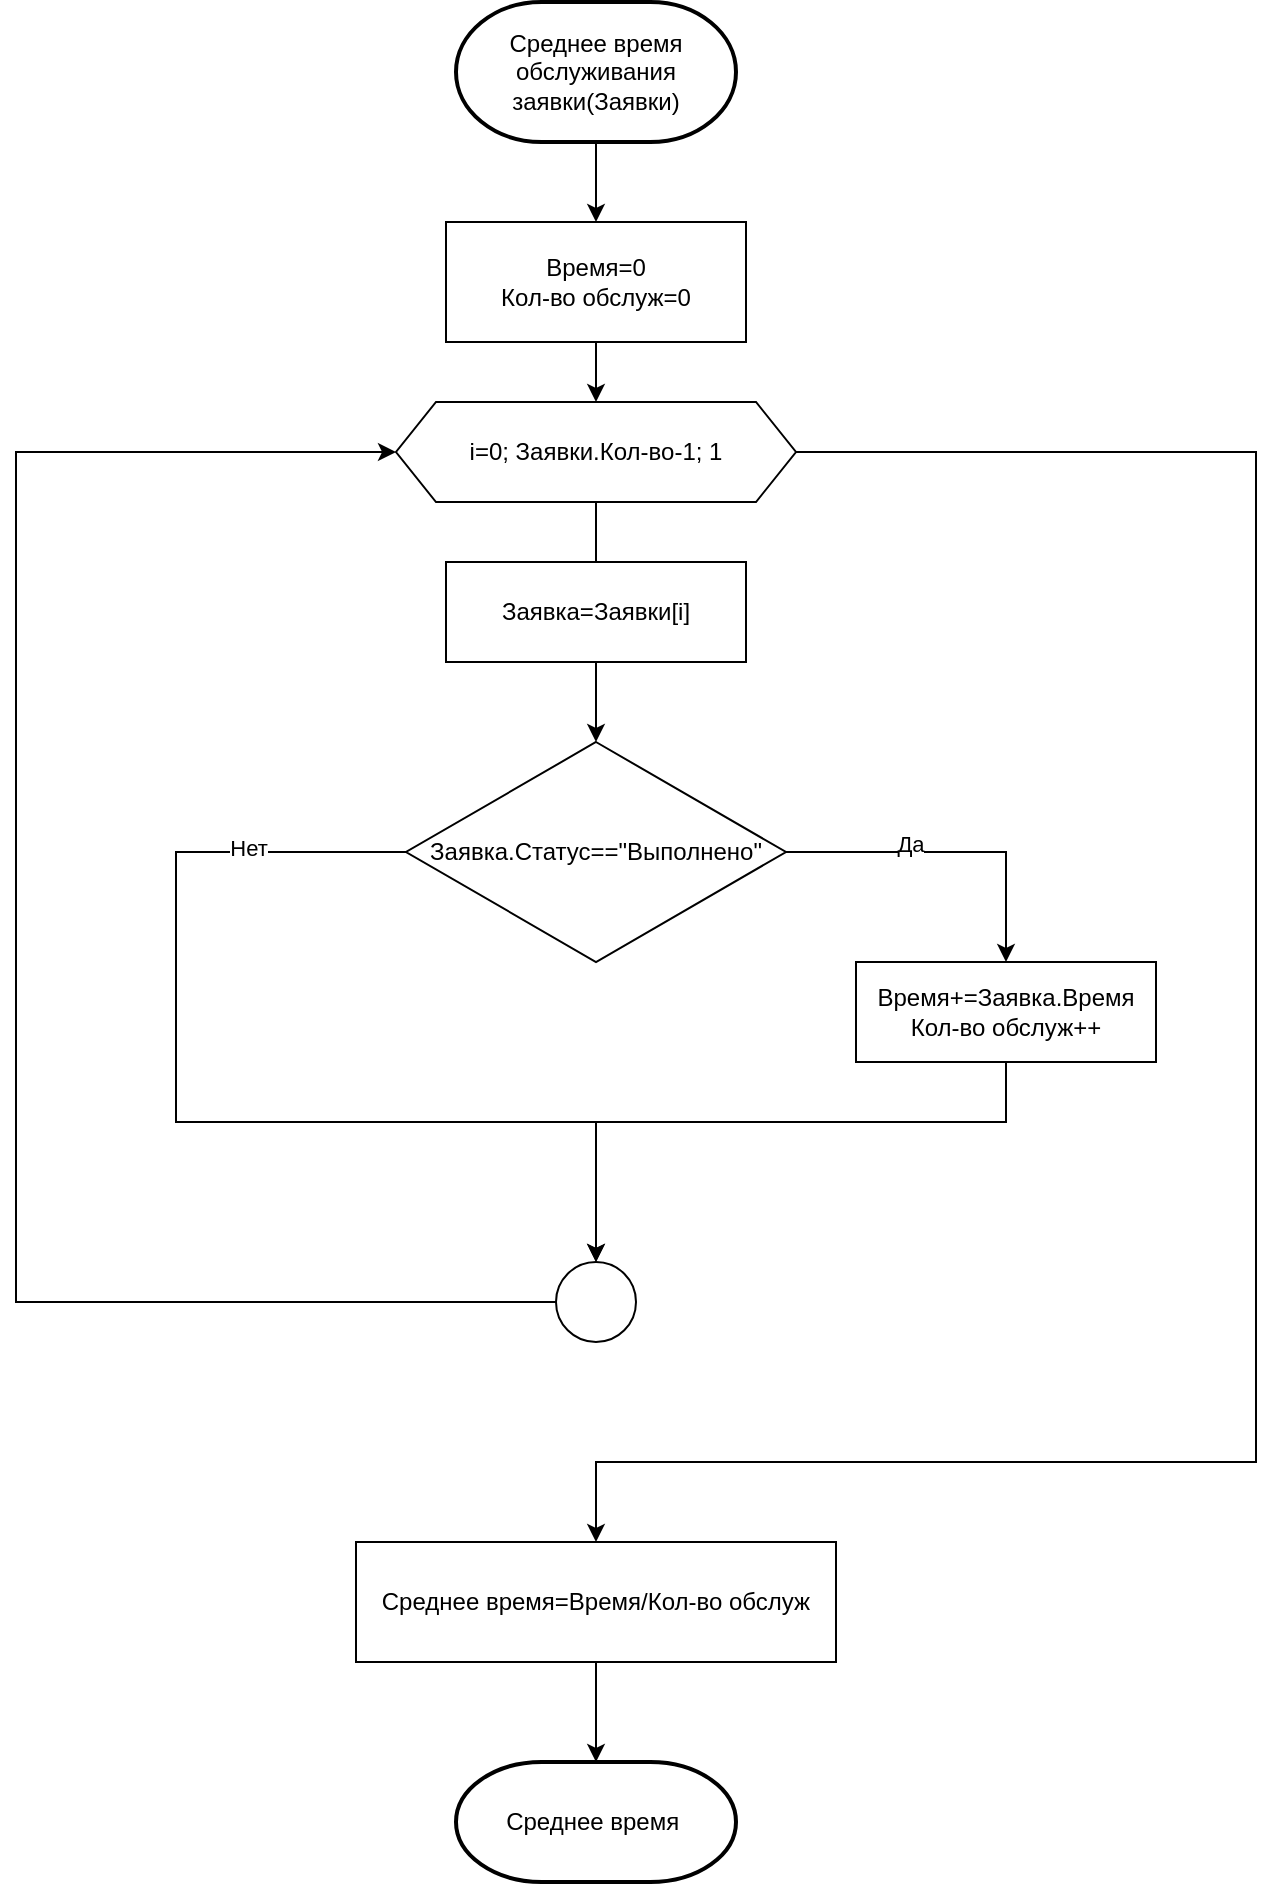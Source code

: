 <mxfile version="24.1.0" type="device">
  <diagram name="Страница — 1" id="TfwzNGXf9ZkAo_aBG58E">
    <mxGraphModel dx="1418" dy="828" grid="1" gridSize="10" guides="1" tooltips="1" connect="1" arrows="1" fold="1" page="1" pageScale="1" pageWidth="827" pageHeight="1169" math="0" shadow="0">
      <root>
        <mxCell id="0" />
        <mxCell id="1" parent="0" />
        <mxCell id="MOySRwI-j8n0uiPoxajm-3" style="edgeStyle=orthogonalEdgeStyle;rounded=0;orthogonalLoop=1;jettySize=auto;html=1;entryX=0.5;entryY=0;entryDx=0;entryDy=0;" parent="1" source="UA9p0fi-77kwcq69qRVt-1" target="MOySRwI-j8n0uiPoxajm-2" edge="1">
          <mxGeometry relative="1" as="geometry" />
        </mxCell>
        <mxCell id="UA9p0fi-77kwcq69qRVt-1" value="Среднее время обслуживания заявки(Заявки)" style="strokeWidth=2;html=1;shape=mxgraph.flowchart.terminator;whiteSpace=wrap;" parent="1" vertex="1">
          <mxGeometry x="310" y="70" width="140" height="70" as="geometry" />
        </mxCell>
        <mxCell id="MOySRwI-j8n0uiPoxajm-5" style="edgeStyle=orthogonalEdgeStyle;rounded=0;orthogonalLoop=1;jettySize=auto;html=1;entryX=0.5;entryY=0;entryDx=0;entryDy=0;" parent="1" source="MOySRwI-j8n0uiPoxajm-2" target="MOySRwI-j8n0uiPoxajm-4" edge="1">
          <mxGeometry relative="1" as="geometry" />
        </mxCell>
        <mxCell id="MOySRwI-j8n0uiPoxajm-2" value="Время=0&lt;div&gt;Кол-во обслуж=0&lt;/div&gt;" style="rounded=0;whiteSpace=wrap;html=1;" parent="1" vertex="1">
          <mxGeometry x="305" y="180" width="150" height="60" as="geometry" />
        </mxCell>
        <mxCell id="MOySRwI-j8n0uiPoxajm-18" style="edgeStyle=orthogonalEdgeStyle;rounded=0;orthogonalLoop=1;jettySize=auto;html=1;exitX=1;exitY=0.5;exitDx=0;exitDy=0;entryX=0.5;entryY=0;entryDx=0;entryDy=0;" parent="1" source="MOySRwI-j8n0uiPoxajm-4" target="MOySRwI-j8n0uiPoxajm-19" edge="1">
          <mxGeometry relative="1" as="geometry">
            <mxPoint x="390" y="800" as="targetPoint" />
            <Array as="points">
              <mxPoint x="710" y="295" />
              <mxPoint x="710" y="800" />
              <mxPoint x="380" y="800" />
            </Array>
          </mxGeometry>
        </mxCell>
        <mxCell id="MOySRwI-j8n0uiPoxajm-4" value="i=0; Заявки.Кол-во-1; 1" style="shape=hexagon;perimeter=hexagonPerimeter2;whiteSpace=wrap;html=1;fixedSize=1;" parent="1" vertex="1">
          <mxGeometry x="280" y="270" width="200" height="50" as="geometry" />
        </mxCell>
        <mxCell id="MOySRwI-j8n0uiPoxajm-21" style="edgeStyle=orthogonalEdgeStyle;rounded=0;orthogonalLoop=1;jettySize=auto;html=1;entryX=0.5;entryY=0;entryDx=0;entryDy=0;" parent="1" source="MOySRwI-j8n0uiPoxajm-6" target="MOySRwI-j8n0uiPoxajm-8" edge="1">
          <mxGeometry relative="1" as="geometry" />
        </mxCell>
        <mxCell id="MOySRwI-j8n0uiPoxajm-6" value="Заявка=Заявки[i]" style="rounded=0;whiteSpace=wrap;html=1;" parent="1" vertex="1">
          <mxGeometry x="305" y="350" width="150" height="50" as="geometry" />
        </mxCell>
        <mxCell id="MOySRwI-j8n0uiPoxajm-10" style="edgeStyle=orthogonalEdgeStyle;rounded=0;orthogonalLoop=1;jettySize=auto;html=1;exitX=1;exitY=0.5;exitDx=0;exitDy=0;entryX=0.5;entryY=0;entryDx=0;entryDy=0;" parent="1" source="MOySRwI-j8n0uiPoxajm-8" target="MOySRwI-j8n0uiPoxajm-9" edge="1">
          <mxGeometry relative="1" as="geometry" />
        </mxCell>
        <mxCell id="MOySRwI-j8n0uiPoxajm-11" value="Да" style="edgeLabel;html=1;align=center;verticalAlign=middle;resizable=0;points=[];" parent="MOySRwI-j8n0uiPoxajm-10" vertex="1" connectable="0">
          <mxGeometry x="-0.248" y="4" relative="1" as="geometry">
            <mxPoint as="offset" />
          </mxGeometry>
        </mxCell>
        <mxCell id="MOySRwI-j8n0uiPoxajm-12" style="edgeStyle=orthogonalEdgeStyle;rounded=0;orthogonalLoop=1;jettySize=auto;html=1;entryX=0.5;entryY=0;entryDx=0;entryDy=0;entryPerimeter=0;" parent="1" source="MOySRwI-j8n0uiPoxajm-8" target="MOySRwI-j8n0uiPoxajm-16" edge="1">
          <mxGeometry relative="1" as="geometry">
            <mxPoint x="360" y="700" as="targetPoint" />
            <Array as="points">
              <mxPoint x="170" y="495" />
              <mxPoint x="170" y="630" />
              <mxPoint x="380" y="630" />
            </Array>
          </mxGeometry>
        </mxCell>
        <mxCell id="MOySRwI-j8n0uiPoxajm-14" value="Нет" style="edgeLabel;html=1;align=center;verticalAlign=middle;resizable=0;points=[];" parent="MOySRwI-j8n0uiPoxajm-12" vertex="1" connectable="0">
          <mxGeometry x="-0.702" y="-2" relative="1" as="geometry">
            <mxPoint as="offset" />
          </mxGeometry>
        </mxCell>
        <mxCell id="MOySRwI-j8n0uiPoxajm-8" value="Заявка.Статус==&quot;Выполнено&quot;" style="rhombus;whiteSpace=wrap;html=1;" parent="1" vertex="1">
          <mxGeometry x="285" y="440" width="190" height="110" as="geometry" />
        </mxCell>
        <mxCell id="MOySRwI-j8n0uiPoxajm-13" style="edgeStyle=orthogonalEdgeStyle;rounded=0;orthogonalLoop=1;jettySize=auto;html=1;entryX=0.5;entryY=0;entryDx=0;entryDy=0;entryPerimeter=0;" parent="1" source="MOySRwI-j8n0uiPoxajm-9" target="MOySRwI-j8n0uiPoxajm-16" edge="1">
          <mxGeometry relative="1" as="geometry">
            <mxPoint x="360" y="700" as="targetPoint" />
            <Array as="points">
              <mxPoint x="585" y="630" />
              <mxPoint x="380" y="630" />
            </Array>
          </mxGeometry>
        </mxCell>
        <mxCell id="MOySRwI-j8n0uiPoxajm-9" value="Время+=Заявка.Время&lt;div&gt;Кол-во обслуж++&lt;/div&gt;" style="rounded=0;whiteSpace=wrap;html=1;" parent="1" vertex="1">
          <mxGeometry x="510" y="550" width="150" height="50" as="geometry" />
        </mxCell>
        <mxCell id="MOySRwI-j8n0uiPoxajm-17" style="edgeStyle=orthogonalEdgeStyle;rounded=0;orthogonalLoop=1;jettySize=auto;html=1;entryX=0;entryY=0.5;entryDx=0;entryDy=0;" parent="1" source="MOySRwI-j8n0uiPoxajm-16" target="MOySRwI-j8n0uiPoxajm-4" edge="1">
          <mxGeometry relative="1" as="geometry">
            <mxPoint x="120" y="280" as="targetPoint" />
            <Array as="points">
              <mxPoint x="90" y="720" />
              <mxPoint x="90" y="295" />
            </Array>
          </mxGeometry>
        </mxCell>
        <mxCell id="MOySRwI-j8n0uiPoxajm-16" value="" style="verticalLabelPosition=bottom;verticalAlign=top;html=1;shape=mxgraph.flowchart.on-page_reference;" parent="1" vertex="1">
          <mxGeometry x="360" y="700" width="40" height="40" as="geometry" />
        </mxCell>
        <mxCell id="MOySRwI-j8n0uiPoxajm-19" value="Среднее время=Время/Кол-во обслуж" style="rounded=0;whiteSpace=wrap;html=1;" parent="1" vertex="1">
          <mxGeometry x="260" y="840" width="240" height="60" as="geometry" />
        </mxCell>
        <mxCell id="MOySRwI-j8n0uiPoxajm-20" value="Среднее время&amp;nbsp;" style="strokeWidth=2;html=1;shape=mxgraph.flowchart.terminator;whiteSpace=wrap;" parent="1" vertex="1">
          <mxGeometry x="310" y="950" width="140" height="60" as="geometry" />
        </mxCell>
        <mxCell id="MOySRwI-j8n0uiPoxajm-23" value="" style="endArrow=none;html=1;rounded=0;exitX=0.5;exitY=1;exitDx=0;exitDy=0;entryX=0.5;entryY=0;entryDx=0;entryDy=0;" parent="1" source="MOySRwI-j8n0uiPoxajm-4" target="MOySRwI-j8n0uiPoxajm-6" edge="1">
          <mxGeometry width="50" height="50" relative="1" as="geometry">
            <mxPoint x="420" y="640" as="sourcePoint" />
            <mxPoint x="470" y="590" as="targetPoint" />
          </mxGeometry>
        </mxCell>
        <mxCell id="MOySRwI-j8n0uiPoxajm-24" style="edgeStyle=orthogonalEdgeStyle;rounded=0;orthogonalLoop=1;jettySize=auto;html=1;entryX=0.5;entryY=0;entryDx=0;entryDy=0;entryPerimeter=0;" parent="1" source="MOySRwI-j8n0uiPoxajm-19" target="MOySRwI-j8n0uiPoxajm-20" edge="1">
          <mxGeometry relative="1" as="geometry" />
        </mxCell>
      </root>
    </mxGraphModel>
  </diagram>
</mxfile>
